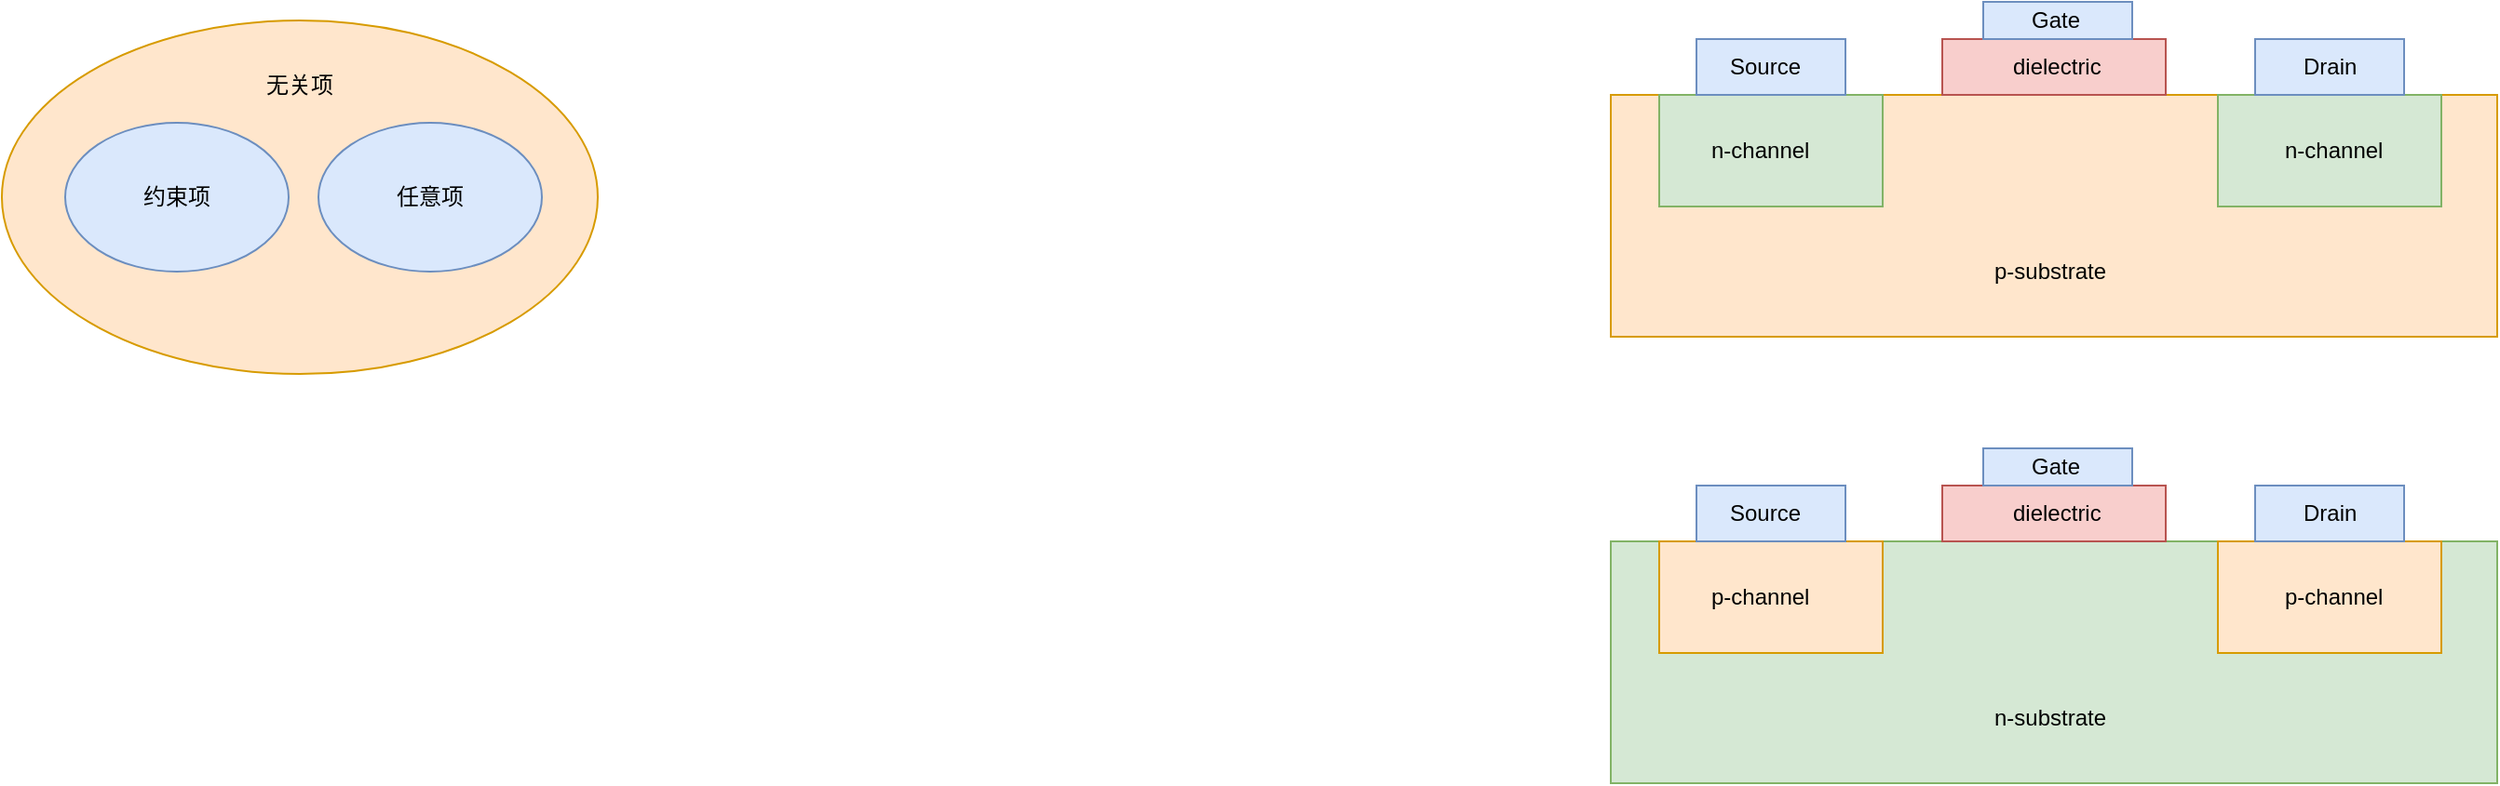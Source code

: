 <mxfile version="24.8.6">
  <diagram id="prtHgNgQTEPvFCAcTncT" name="Page-1">
    <mxGraphModel dx="2503" dy="1103" grid="1" gridSize="10" guides="1" tooltips="1" connect="1" arrows="1" fold="1" page="1" pageScale="1" pageWidth="827" pageHeight="1169" math="0" shadow="0">
      <root>
        <mxCell id="0" />
        <mxCell id="1" parent="0" />
        <mxCell id="pFfpm0XYieJXTrMUy0P4-1" value="" style="rounded=0;whiteSpace=wrap;html=1;fillColor=#ffe6cc;strokeColor=#d79b00;" parent="1" vertex="1">
          <mxGeometry x="174" y="180" width="476" height="130" as="geometry" />
        </mxCell>
        <mxCell id="pFfpm0XYieJXTrMUy0P4-2" value="" style="rounded=0;whiteSpace=wrap;html=1;fillColor=#d5e8d4;strokeColor=#82b366;" parent="1" vertex="1">
          <mxGeometry x="200" y="180" width="120" height="60" as="geometry" />
        </mxCell>
        <mxCell id="pFfpm0XYieJXTrMUy0P4-3" value="" style="rounded=0;whiteSpace=wrap;html=1;fillColor=#d5e8d4;strokeColor=#82b366;" parent="1" vertex="1">
          <mxGeometry x="500" y="180" width="120" height="60" as="geometry" />
        </mxCell>
        <mxCell id="pFfpm0XYieJXTrMUy0P4-4" value="" style="rounded=0;whiteSpace=wrap;html=1;fillColor=#f8cecc;strokeColor=#b85450;" parent="1" vertex="1">
          <mxGeometry x="352" y="150" width="120" height="30" as="geometry" />
        </mxCell>
        <mxCell id="pFfpm0XYieJXTrMUy0P4-5" value="" style="rounded=0;whiteSpace=wrap;html=1;fillColor=#dae8fc;strokeColor=#6c8ebf;" parent="1" vertex="1">
          <mxGeometry x="220" y="150" width="80" height="30" as="geometry" />
        </mxCell>
        <mxCell id="pFfpm0XYieJXTrMUy0P4-6" value="" style="rounded=0;whiteSpace=wrap;html=1;fillColor=#dae8fc;strokeColor=#6c8ebf;" parent="1" vertex="1">
          <mxGeometry x="520" y="150" width="80" height="30" as="geometry" />
        </mxCell>
        <mxCell id="pFfpm0XYieJXTrMUy0P4-7" value="" style="rounded=0;whiteSpace=wrap;html=1;fillColor=#dae8fc;strokeColor=#6c8ebf;" parent="1" vertex="1">
          <mxGeometry x="374" y="130" width="80" height="20" as="geometry" />
        </mxCell>
        <mxCell id="pFfpm0XYieJXTrMUy0P4-15" value="Source" style="text;strokeColor=none;fillColor=none;align=left;verticalAlign=middle;spacingLeft=4;spacingRight=4;overflow=hidden;points=[[0,0.5],[1,0.5]];portConstraint=eastwest;rotatable=0;whiteSpace=wrap;html=1;" parent="1" vertex="1">
          <mxGeometry x="232" y="155" width="60" height="20" as="geometry" />
        </mxCell>
        <mxCell id="pFfpm0XYieJXTrMUy0P4-16" value="Drain" style="text;strokeColor=none;fillColor=none;align=left;verticalAlign=middle;spacingLeft=4;spacingRight=4;overflow=hidden;points=[[0,0.5],[1,0.5]];portConstraint=eastwest;rotatable=0;whiteSpace=wrap;html=1;" parent="1" vertex="1">
          <mxGeometry x="540" y="155" width="60" height="20" as="geometry" />
        </mxCell>
        <mxCell id="pFfpm0XYieJXTrMUy0P4-17" value="Gate" style="text;strokeColor=none;fillColor=none;align=left;verticalAlign=middle;spacingLeft=4;spacingRight=4;overflow=hidden;points=[[0,0.5],[1,0.5]];portConstraint=eastwest;rotatable=0;whiteSpace=wrap;html=1;" parent="1" vertex="1">
          <mxGeometry x="394" y="130" width="60" height="20" as="geometry" />
        </mxCell>
        <mxCell id="pFfpm0XYieJXTrMUy0P4-18" value="n-channel" style="text;strokeColor=none;fillColor=none;align=left;verticalAlign=middle;spacingLeft=4;spacingRight=4;overflow=hidden;points=[[0,0.5],[1,0.5]];portConstraint=eastwest;rotatable=0;whiteSpace=wrap;html=1;" parent="1" vertex="1">
          <mxGeometry x="222" y="195" width="80" height="30" as="geometry" />
        </mxCell>
        <mxCell id="pFfpm0XYieJXTrMUy0P4-19" value="n-channel" style="text;strokeColor=none;fillColor=none;align=left;verticalAlign=middle;spacingLeft=4;spacingRight=4;overflow=hidden;points=[[0,0.5],[1,0.5]];portConstraint=eastwest;rotatable=0;whiteSpace=wrap;html=1;" parent="1" vertex="1">
          <mxGeometry x="530" y="195" width="80" height="30" as="geometry" />
        </mxCell>
        <mxCell id="pFfpm0XYieJXTrMUy0P4-20" value="p-substrate" style="text;strokeColor=none;fillColor=none;align=left;verticalAlign=middle;spacingLeft=4;spacingRight=4;overflow=hidden;points=[[0,0.5],[1,0.5]];portConstraint=eastwest;rotatable=0;whiteSpace=wrap;html=1;" parent="1" vertex="1">
          <mxGeometry x="374" y="260" width="80" height="30" as="geometry" />
        </mxCell>
        <mxCell id="pFfpm0XYieJXTrMUy0P4-21" value="dielectric" style="text;strokeColor=none;fillColor=none;align=left;verticalAlign=middle;spacingLeft=4;spacingRight=4;overflow=hidden;points=[[0,0.5],[1,0.5]];portConstraint=eastwest;rotatable=0;whiteSpace=wrap;html=1;" parent="1" vertex="1">
          <mxGeometry x="384" y="150" width="80" height="30" as="geometry" />
        </mxCell>
        <mxCell id="pFfpm0XYieJXTrMUy0P4-22" value="" style="rounded=0;whiteSpace=wrap;html=1;fillColor=#d5e8d4;strokeColor=#82b366;" parent="1" vertex="1">
          <mxGeometry x="174" y="420" width="476" height="130" as="geometry" />
        </mxCell>
        <mxCell id="pFfpm0XYieJXTrMUy0P4-23" value="" style="rounded=0;whiteSpace=wrap;html=1;fillColor=#ffe6cc;strokeColor=#d79b00;" parent="1" vertex="1">
          <mxGeometry x="200" y="420" width="120" height="60" as="geometry" />
        </mxCell>
        <mxCell id="pFfpm0XYieJXTrMUy0P4-24" value="" style="rounded=0;whiteSpace=wrap;html=1;fillColor=#ffe6cc;strokeColor=#d79b00;" parent="1" vertex="1">
          <mxGeometry x="500" y="420" width="120" height="60" as="geometry" />
        </mxCell>
        <mxCell id="pFfpm0XYieJXTrMUy0P4-25" value="" style="rounded=0;whiteSpace=wrap;html=1;fillColor=#f8cecc;strokeColor=#b85450;" parent="1" vertex="1">
          <mxGeometry x="352" y="390" width="120" height="30" as="geometry" />
        </mxCell>
        <mxCell id="pFfpm0XYieJXTrMUy0P4-26" value="" style="rounded=0;whiteSpace=wrap;html=1;fillColor=#dae8fc;strokeColor=#6c8ebf;" parent="1" vertex="1">
          <mxGeometry x="220" y="390" width="80" height="30" as="geometry" />
        </mxCell>
        <mxCell id="pFfpm0XYieJXTrMUy0P4-27" value="" style="rounded=0;whiteSpace=wrap;html=1;fillColor=#dae8fc;strokeColor=#6c8ebf;" parent="1" vertex="1">
          <mxGeometry x="520" y="390" width="80" height="30" as="geometry" />
        </mxCell>
        <mxCell id="pFfpm0XYieJXTrMUy0P4-28" value="" style="rounded=0;whiteSpace=wrap;html=1;fillColor=#dae8fc;strokeColor=#6c8ebf;" parent="1" vertex="1">
          <mxGeometry x="374" y="370" width="80" height="20" as="geometry" />
        </mxCell>
        <mxCell id="pFfpm0XYieJXTrMUy0P4-29" value="Source" style="text;strokeColor=none;fillColor=none;align=left;verticalAlign=middle;spacingLeft=4;spacingRight=4;overflow=hidden;points=[[0,0.5],[1,0.5]];portConstraint=eastwest;rotatable=0;whiteSpace=wrap;html=1;" parent="1" vertex="1">
          <mxGeometry x="232" y="395" width="60" height="20" as="geometry" />
        </mxCell>
        <mxCell id="pFfpm0XYieJXTrMUy0P4-30" value="Drain" style="text;strokeColor=none;fillColor=none;align=left;verticalAlign=middle;spacingLeft=4;spacingRight=4;overflow=hidden;points=[[0,0.5],[1,0.5]];portConstraint=eastwest;rotatable=0;whiteSpace=wrap;html=1;" parent="1" vertex="1">
          <mxGeometry x="540" y="395" width="60" height="20" as="geometry" />
        </mxCell>
        <mxCell id="pFfpm0XYieJXTrMUy0P4-31" value="Gate" style="text;strokeColor=none;fillColor=none;align=left;verticalAlign=middle;spacingLeft=4;spacingRight=4;overflow=hidden;points=[[0,0.5],[1,0.5]];portConstraint=eastwest;rotatable=0;whiteSpace=wrap;html=1;" parent="1" vertex="1">
          <mxGeometry x="394" y="370" width="60" height="20" as="geometry" />
        </mxCell>
        <mxCell id="pFfpm0XYieJXTrMUy0P4-32" value="p-channel" style="text;strokeColor=none;fillColor=none;align=left;verticalAlign=middle;spacingLeft=4;spacingRight=4;overflow=hidden;points=[[0,0.5],[1,0.5]];portConstraint=eastwest;rotatable=0;whiteSpace=wrap;html=1;" parent="1" vertex="1">
          <mxGeometry x="222" y="435" width="80" height="30" as="geometry" />
        </mxCell>
        <mxCell id="pFfpm0XYieJXTrMUy0P4-33" value="p-channel" style="text;strokeColor=none;fillColor=none;align=left;verticalAlign=middle;spacingLeft=4;spacingRight=4;overflow=hidden;points=[[0,0.5],[1,0.5]];portConstraint=eastwest;rotatable=0;whiteSpace=wrap;html=1;" parent="1" vertex="1">
          <mxGeometry x="530" y="435" width="80" height="30" as="geometry" />
        </mxCell>
        <mxCell id="pFfpm0XYieJXTrMUy0P4-34" value="n-substrate" style="text;strokeColor=none;fillColor=none;align=left;verticalAlign=middle;spacingLeft=4;spacingRight=4;overflow=hidden;points=[[0,0.5],[1,0.5]];portConstraint=eastwest;rotatable=0;whiteSpace=wrap;html=1;" parent="1" vertex="1">
          <mxGeometry x="374" y="500" width="80" height="30" as="geometry" />
        </mxCell>
        <mxCell id="pFfpm0XYieJXTrMUy0P4-35" value="dielectric" style="text;strokeColor=none;fillColor=none;align=left;verticalAlign=middle;spacingLeft=4;spacingRight=4;overflow=hidden;points=[[0,0.5],[1,0.5]];portConstraint=eastwest;rotatable=0;whiteSpace=wrap;html=1;" parent="1" vertex="1">
          <mxGeometry x="384" y="390" width="80" height="30" as="geometry" />
        </mxCell>
        <mxCell id="gt17f5QqDFvfyBS6hMvT-2" value="" style="ellipse;whiteSpace=wrap;html=1;fillColor=#ffe6cc;strokeColor=#d79b00;" parent="1" vertex="1">
          <mxGeometry x="-690" y="140" width="320" height="190" as="geometry" />
        </mxCell>
        <mxCell id="gt17f5QqDFvfyBS6hMvT-3" value="" style="ellipse;whiteSpace=wrap;html=1;fillColor=#dae8fc;strokeColor=#6c8ebf;" parent="1" vertex="1">
          <mxGeometry x="-656" y="195" width="120" height="80" as="geometry" />
        </mxCell>
        <mxCell id="gt17f5QqDFvfyBS6hMvT-4" value="" style="ellipse;whiteSpace=wrap;html=1;fillColor=#dae8fc;strokeColor=#6c8ebf;" parent="1" vertex="1">
          <mxGeometry x="-520" y="195" width="120" height="80" as="geometry" />
        </mxCell>
        <mxCell id="gt17f5QqDFvfyBS6hMvT-5" value="无关项" style="text;html=1;align=center;verticalAlign=middle;whiteSpace=wrap;rounded=0;" parent="1" vertex="1">
          <mxGeometry x="-560" y="160" width="60" height="30" as="geometry" />
        </mxCell>
        <mxCell id="gt17f5QqDFvfyBS6hMvT-6" value="任意项" style="text;html=1;align=center;verticalAlign=middle;whiteSpace=wrap;rounded=0;" parent="1" vertex="1">
          <mxGeometry x="-490" y="220" width="60" height="30" as="geometry" />
        </mxCell>
        <mxCell id="gt17f5QqDFvfyBS6hMvT-7" value="约束项" style="text;html=1;align=center;verticalAlign=middle;whiteSpace=wrap;rounded=0;" parent="1" vertex="1">
          <mxGeometry x="-626" y="220" width="60" height="30" as="geometry" />
        </mxCell>
      </root>
    </mxGraphModel>
  </diagram>
</mxfile>

